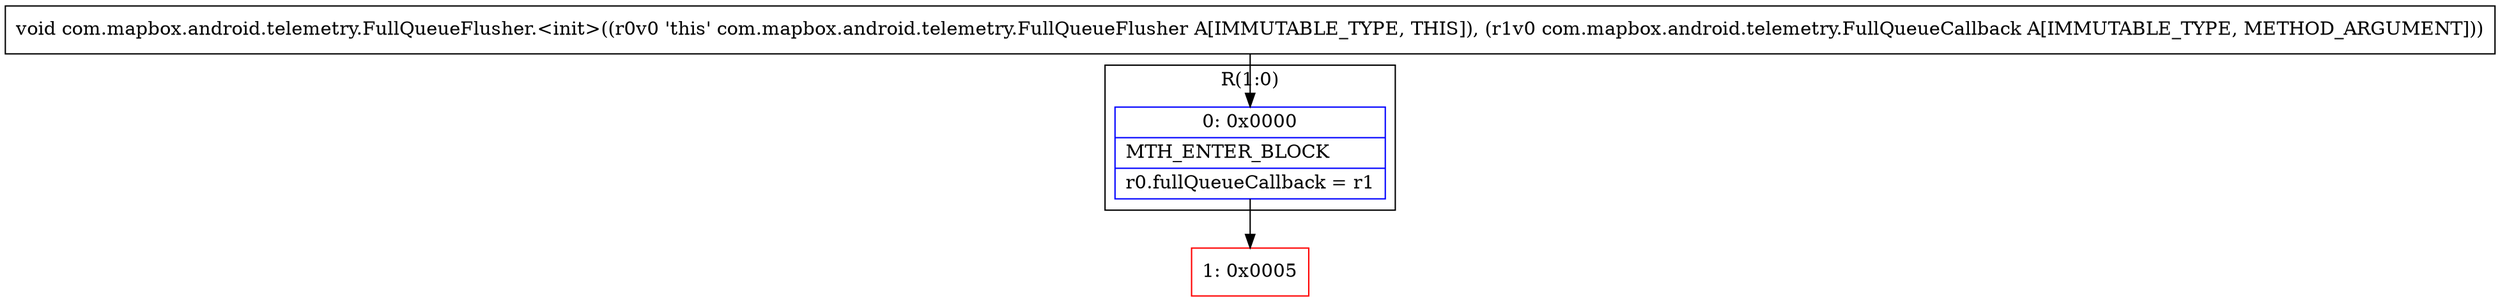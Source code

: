 digraph "CFG forcom.mapbox.android.telemetry.FullQueueFlusher.\<init\>(Lcom\/mapbox\/android\/telemetry\/FullQueueCallback;)V" {
subgraph cluster_Region_1598141562 {
label = "R(1:0)";
node [shape=record,color=blue];
Node_0 [shape=record,label="{0\:\ 0x0000|MTH_ENTER_BLOCK\l|r0.fullQueueCallback = r1\l}"];
}
Node_1 [shape=record,color=red,label="{1\:\ 0x0005}"];
MethodNode[shape=record,label="{void com.mapbox.android.telemetry.FullQueueFlusher.\<init\>((r0v0 'this' com.mapbox.android.telemetry.FullQueueFlusher A[IMMUTABLE_TYPE, THIS]), (r1v0 com.mapbox.android.telemetry.FullQueueCallback A[IMMUTABLE_TYPE, METHOD_ARGUMENT])) }"];
MethodNode -> Node_0;
Node_0 -> Node_1;
}

